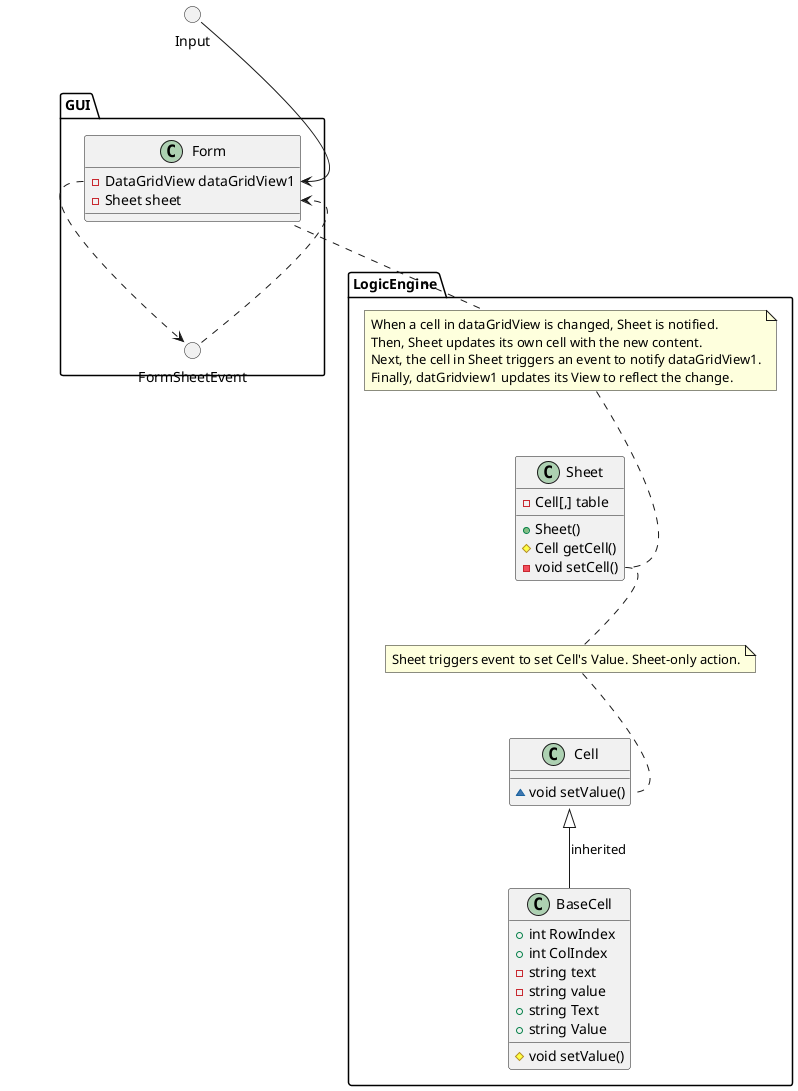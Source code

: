 @startuml Sheet_Cell_Communication.png

    () Input

    package GUI {

        class Form {
            -DataGridView dataGridView1
            -Sheet sheet
        }

    Input --> Form::dataGridView1
    () FormSheetEvent
    Form::dataGridView1 ..> FormSheetEvent
    FormSheetEvent ..> Form::sheet
    }

package LogicEngine {

    class Sheet {
        -Cell[,] table
        +Sheet()
        #Cell getCell()
        -void setCell()
    }

    class Cell {
        ~void setValue()
    }

    class BaseCell {
        +int RowIndex
        +int ColIndex
        -string text
        -string value
        +string Text
        +string Value
        #void setValue()
    }

    note "When a cell in dataGridView is changed, Sheet is notified.\nThen, Sheet updates its own cell with the new content.\nNext, the cell in Sheet triggers an event to notify dataGridView1.\nFinally, datGridview1 updates its View to reflect the change." as FormSheet1
    Form::dataGridView .. FormSheet1
    FormSheet1 .. Sheet::setCell


    Cell <|-- BaseCell : inherited

    note "Sheet triggers event to set Cell's Value. Sheet-only action." as SheetCell1
    Sheet::setCell .. SheetCell1
    SheetCell1 .. Cell::setValue
}

@enduml